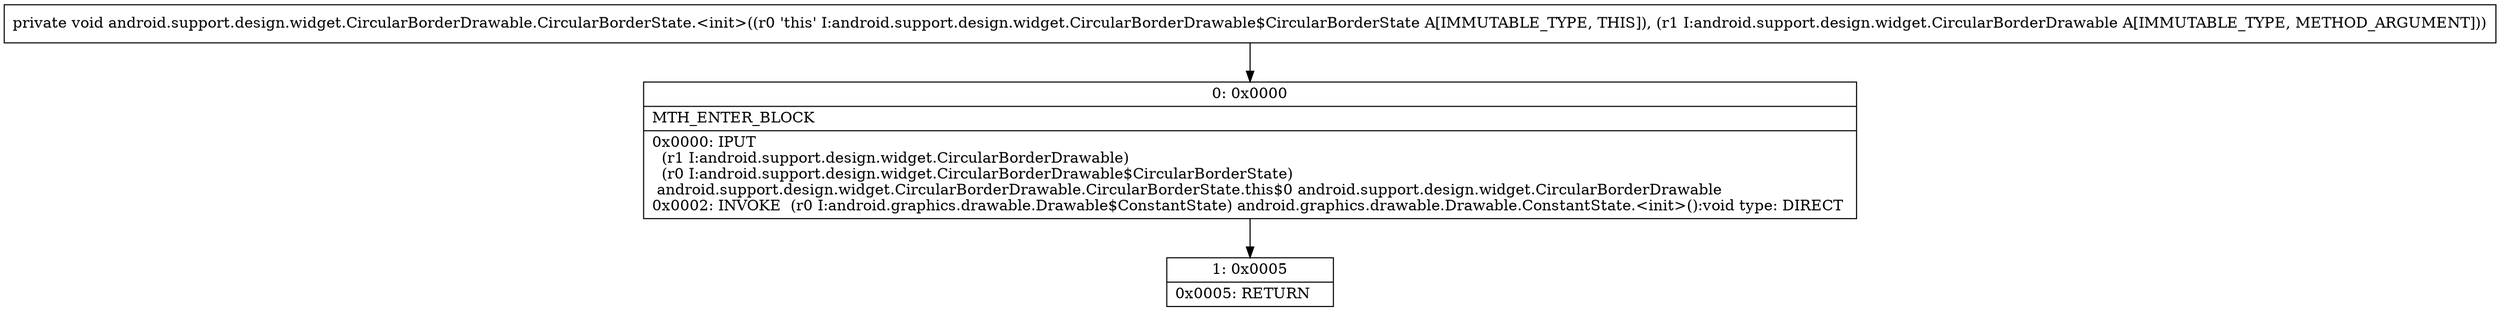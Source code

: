 digraph "CFG forandroid.support.design.widget.CircularBorderDrawable.CircularBorderState.\<init\>(Landroid\/support\/design\/widget\/CircularBorderDrawable;)V" {
Node_0 [shape=record,label="{0\:\ 0x0000|MTH_ENTER_BLOCK\l|0x0000: IPUT  \l  (r1 I:android.support.design.widget.CircularBorderDrawable)\l  (r0 I:android.support.design.widget.CircularBorderDrawable$CircularBorderState)\l android.support.design.widget.CircularBorderDrawable.CircularBorderState.this$0 android.support.design.widget.CircularBorderDrawable \l0x0002: INVOKE  (r0 I:android.graphics.drawable.Drawable$ConstantState) android.graphics.drawable.Drawable.ConstantState.\<init\>():void type: DIRECT \l}"];
Node_1 [shape=record,label="{1\:\ 0x0005|0x0005: RETURN   \l}"];
MethodNode[shape=record,label="{private void android.support.design.widget.CircularBorderDrawable.CircularBorderState.\<init\>((r0 'this' I:android.support.design.widget.CircularBorderDrawable$CircularBorderState A[IMMUTABLE_TYPE, THIS]), (r1 I:android.support.design.widget.CircularBorderDrawable A[IMMUTABLE_TYPE, METHOD_ARGUMENT])) }"];
MethodNode -> Node_0;
Node_0 -> Node_1;
}

